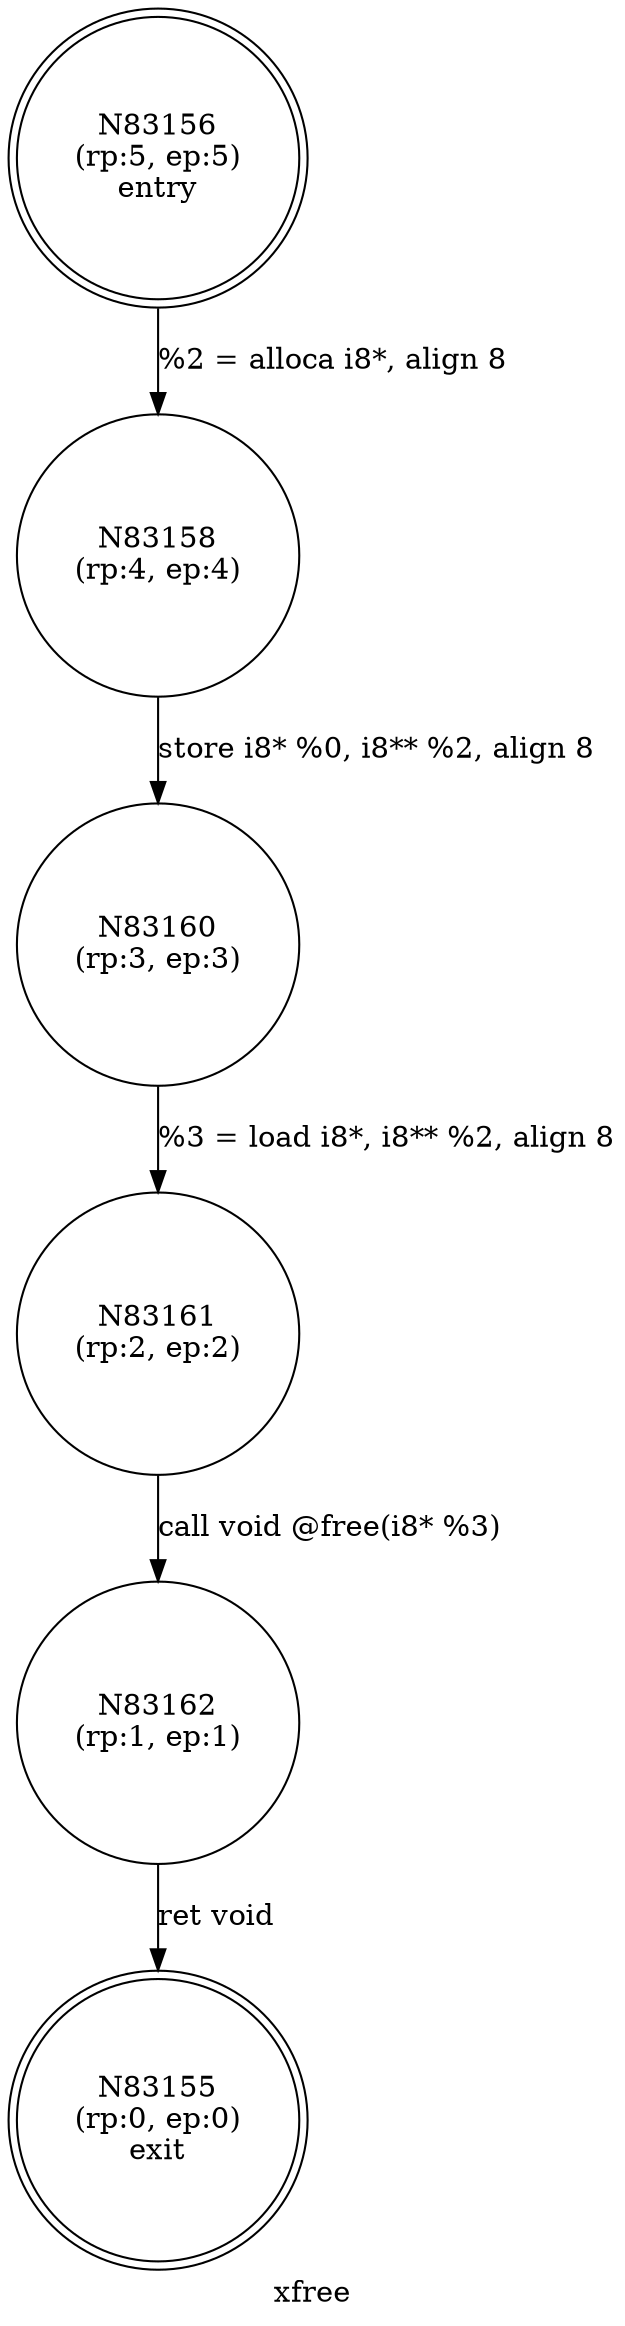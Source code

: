 digraph xfree {
label="xfree"
83155 [label="N83155\n(rp:0, ep:0)\nexit", shape="doublecircle"]
83156 [label="N83156\n(rp:5, ep:5)\nentry", shape="doublecircle"]
83156 -> 83158 [label="%2 = alloca i8*, align 8"]
83158 [label="N83158\n(rp:4, ep:4)", shape="circle"]
83158 -> 83160 [label="store i8* %0, i8** %2, align 8"]
83160 [label="N83160\n(rp:3, ep:3)", shape="circle"]
83160 -> 83161 [label="%3 = load i8*, i8** %2, align 8"]
83161 [label="N83161\n(rp:2, ep:2)", shape="circle"]
83161 -> 83162 [label="call void @free(i8* %3)"]
83162 [label="N83162\n(rp:1, ep:1)", shape="circle"]
83162 -> 83155 [label="ret void"]
}
